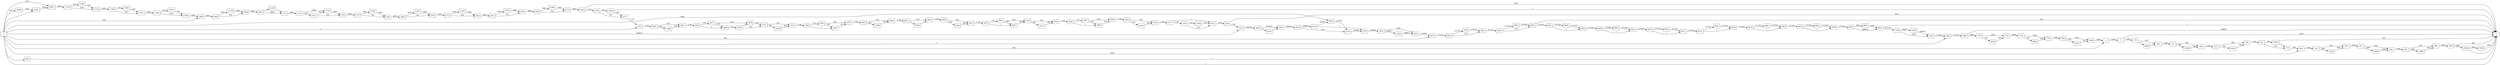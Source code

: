 digraph {
	graph [rankdir=LR]
	node [shape=rectangle]
	2 -> 3 [label=3188]
	3 -> 1 [label=1840]
	3 -> 178 [label=1348]
	178 -> 199 [label=1347]
	178 -> 9988 [label=1]
	199 -> 275 [label=1348]
	275 -> 296 [label=582]
	275 -> 10008 [label=766]
	296 -> 325 [label=1348]
	325 -> 346 [label=582]
	325 -> 10028 [label=766]
	346 -> 357 [label=1348]
	357 -> 378 [label=582]
	357 -> 10036 [label=766]
	378 -> 404 [label=583]
	404 -> 519 [label=3246]
	519 -> 540 [label=583]
	519 -> 12265 [label=2663]
	540 -> 547 [label=3246]
	547 -> 568 [label=582]
	547 -> 10068 [label=2664]
	568 -> 967 [label=3246]
	967 -> 988 [label=582]
	967 -> 10088 [label=2664]
	988 -> 1084 [label=3246]
	1084 -> 1 [label=582]
	1084 -> 10248 [label=2664]
	1996 -> 2068 [label=8805]
	2068 -> 2089 [label=324]
	2068 -> 11708 [label=8481]
	2089 -> 2092 [label=8805]
	2092 -> 2113 [label=8804]
	2092 -> 12205 [label=1]
	2113 -> 2116 [label=8805]
	2116 -> 2131 [label=1147]
	2116 -> 11729 [label=7658]
	2131 -> 2152 [label=324]
	2131 -> 11729 [label=823]
	2152 -> 2178 [label=8805]
	2178 -> 2199 [label=324]
	2178 -> 11763 [label=8481]
	2199 -> 2206 [label=8805]
	2206 -> 2245 [label=324]
	2206 -> 11801 [label=8481]
	2245 -> 2371 [label=8805]
	2371 -> 2392 [label=324]
	2371 -> 11821 [label=8481]
	2392 -> 2421 [label=8805]
	2421 -> 2442 [label=324]
	2421 -> 11841 [label=8481]
	2442 -> 2458 [label=8805]
	2458 -> 2479 [label=324]
	2458 -> 11861 [label=8481]
	2479 -> 2546 [label=8805]
	2546 -> 1 [label=7657]
	2546 -> 2550 [label=1148]
	2550 -> 2571 [label=324]
	2550 -> 11944 [label=824]
	2571 -> 2613 [label=1147]
	2613 -> 2640 [label=1148]
	2640 -> 2661 [label=325]
	2640 -> 11966 [label=823]
	2661 -> 2665 [label=1148]
	2665 -> 2677 [label=1147]
	2665 -> 2686 [label=1]
	2677 -> 2686 [label=324]
	2677 -> 5976 [label=823]
	2686 -> 2700 [label=325]
	2700 -> 2721 [label=324]
	2700 -> 5976 [label=1]
	2721 -> 2742 [label=325]
	2721 -> 12020 [label=823]
	2742 -> 2760 [label=1148]
	2760 -> 2766 [label=1147]
	2760 -> 2781 [label=1]
	2766 -> 2781 [label=324]
	2766 -> 2787 [label=823]
	2781 -> 2787 [label=325]
	2787 -> 2805 [label=1148]
	2805 -> 2826 [label=325]
	2805 -> 12060 [label=823]
	2826 -> 2841 [label=1148]
	2841 -> 2862 [label=1147]
	2841 -> 6024 [label=1]
	2862 -> 2892 [label=1148]
	2892 -> 2913 [label=324]
	2892 -> 6044 [label=824]
	2913 -> 2970 [label=1148]
	2970 -> 2985 [label=1147]
	2970 -> 2991 [label=1]
	2985 -> 2991 [label=324]
	2985 -> 3018 [label=823]
	2991 -> 3018 [label=325]
	3018 -> 3039 [label=325]
	3018 -> 12112 [label=823]
	3039 -> 3045 [label=1148]
	3045 -> 3063 [label=1147]
	3045 -> 3066 [label=1]
	3063 -> 3066 [label=324]
	3063 -> 3090 [label=823]
	3066 -> 3090 [label=325]
	3090 -> 3093 [label=1148]
	3093 -> 3120 [label=325]
	3093 -> 12164 [label=823]
	3120 -> 3177 [label=1148]
	3177 -> 3185 [label=1147]
	3177 -> 3207 [label=1]
	3185 -> 3207 [label=324]
	3185 -> 12185 [label=823]
	3207 -> 3224 [label=1148]
	3224 -> 1 [label=823]
	3224 -> 3314 [label=325]
	3314 -> 3465 [label=269142]
	3465 -> 3492 [label=269141]
	3465 -> 6139 [label=1]
	3492 -> 3554 [label=269142]
	3554 -> 3575 [label=324]
	3554 -> 6142 [label=268818]
	3575 -> 3578 [label=270981]
	3578 -> 3822 [label=270982]
	3822 -> 3843 [label=2165]
	3822 -> 12225 [label=268817]
	3843 -> 3874 [label=270982]
	3874 -> 3912 [label=271747]
	3912 -> 3933 [label=324]
	3912 -> 6182 [label=271423]
	3933 -> 3942 [label=271747]
	3942 -> 3963 [label=324]
	3942 -> 6202 [label=271423]
	3963 -> 1 [label=324]
	3963 -> 6322 [label=271423]
	5976 -> 2721 [label=824]
	6024 -> 2862 [label=1]
	6044 -> 2913 [label=824]
	6139 -> 3492 [label=1]
	6142 -> 6833 [label=268817]
	6142 -> 3578 [label=1]
	6182 -> 3933 [label=271423]
	6202 -> 3963 [label=271423]
	6322 -> 6343 [label=1]
	6322 -> 6869 [label=271422]
	6343 -> 6400 [label=271423]
	6400 -> 6421 [label=1]
	6400 -> 6889 [label=271422]
	6421 -> 6478 [label=271423]
	6478 -> 6511 [label=1]
	6478 -> 6921 [label=271422]
	6511 -> 6515 [label=271423]
	6515 -> 6536 [label=1]
	6515 -> 6941 [label=271422]
	6536 -> 6579 [label=271423]
	6579 -> 6600 [label=1]
	6579 -> 6961 [label=271422]
	6600 -> 6636 [label=271423]
	6636 -> 6658 [label=1]
	6636 -> 6982 [label=271422]
	6658 -> 6819 [label=271423]
	6819 -> 6832 [label=268818]
	6819 -> 6995 [label=2605]
	6832 -> 1 [label=1]
	6832 -> 7166 [label=271422]
	6833 -> 3575 [label=270657]
	6869 -> 6343 [label=271422]
	6889 -> 6421 [label=271422]
	6921 -> 6511 [label=271422]
	6941 -> 6536 [label=271422]
	6961 -> 6600 [label=271422]
	6982 -> 6658 [label=271422]
	6995 -> 6832 [label=2605]
	7166 -> 7187 [label=2605]
	7166 -> 12245 [label=268817]
	7187 -> 7200 [label=271422]
	7200 -> 7696 [label=271423]
	7696 -> 1 [label=268817]
	7696 -> 7710 [label=2606]
	7710 -> 7731 [label=1840]
	7710 -> 9938 [label=766]
	7731 -> 7733 [label=2606]
	7733 -> 7764 [label=1840]
	7733 -> 9968 [label=766]
	7764 -> 7842 [label=2606]
	7842 -> 7899 [label=1841]
	7842 -> 10257 [label=765]
	7899 -> 2 [label=2606]
	9918 -> 1 [label=1]
	9938 -> 7731 [label=766]
	9968 -> 7764 [label=766]
	9988 -> 199 [label=1]
	10008 -> 296 [label=766]
	10028 -> 346 [label=766]
	10036 -> 378 [label=1]
	10036 -> 1 [label=765]
	10068 -> 568 [label=2664]
	10088 -> 988 [label=2664]
	10248 -> 1 [label=1]
	10248 -> 13405 [label=2663]
	10257 -> 7899 [label=765]
	10280 -> 10281 [label=7657]
	10281 -> 10937 [label=7658]
	10937 -> 11103 [label=8481]
	11103 -> 11124 [label=7658]
	11103 -> 11881 [label=823]
	11124 -> 11286 [label=8481]
	11286 -> 11307 [label=7657]
	11286 -> 11901 [label=824]
	11307 -> 11544 [label=8481]
	11544 -> 11565 [label=7658]
	11544 -> 11921 [label=823]
	11565 -> 1996 [label=8481]
	11708 -> 2089 [label=8481]
	11729 -> 2152 [label=8481]
	11763 -> 2199 [label=8481]
	11801 -> 2245 [label=8481]
	11821 -> 2392 [label=8481]
	11841 -> 2442 [label=8481]
	11861 -> 2479 [label=8481]
	11881 -> 11124 [label=823]
	11901 -> 11307 [label=824]
	11921 -> 11565 [label=823]
	11944 -> 1 [label=1]
	11944 -> 2571 [label=823]
	11966 -> 2661 [label=823]
	12020 -> 2742 [label=823]
	12060 -> 2826 [label=823]
	12112 -> 3039 [label=823]
	12164 -> 3120 [label=823]
	12185 -> 3207 [label=823]
	12205 -> 2113 [label=1]
	12225 -> 3843 [label=268817]
	12245 -> 7187 [label=268817]
	12265 -> 540 [label=2663]
	13405 -> 1 [label=2663]
	0 -> 2 [label=582]
	0 -> 2613 [label=1]
	0 -> 6833 [label=1840]
	0 -> 7200 [label=1]
	0 -> 3874 [label=765]
	0 -> 10937 [label=823]
	0 -> 10281 [label=1]
	0 -> 3314 [label=268817]
	0 -> 404 [label=2663]
	0 -> 1996 [label=324]
	0 -> 1 [label=1]
	0 -> 9918 [label=1]
	0 -> 10280 [label=7657]
}
